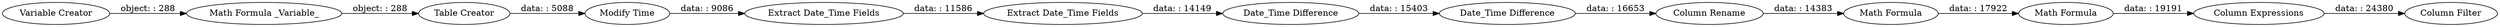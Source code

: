 digraph {
	"-2474577952403356736_7" [label="Variable Creator"]
	"-2474577952403356736_15" [label="Column Filter"]
	"-2474577952403356736_10" [label="Column Rename"]
	"-2474577952403356736_8" [label="Math Formula _Variable_"]
	"-2474577952403356736_4" [label="Date_Time Difference"]
	"-2474577952403356736_3" [label="Extract Date_Time Fields"]
	"-2474577952403356736_1" [label="Table Creator"]
	"-2474577952403356736_6" [label="Math Formula"]
	"-2474577952403356736_11" [label="Math Formula"]
	"-2474577952403356736_5" [label="Date_Time Difference"]
	"-2474577952403356736_12" [label="Column Expressions"]
	"-2474577952403356736_2" [label="Extract Date_Time Fields"]
	"-2474577952403356736_14" [label="Modify Time"]
	"-2474577952403356736_8" -> "-2474577952403356736_1" [label="object: : 288"]
	"-2474577952403356736_3" -> "-2474577952403356736_4" [label="data: : 14149"]
	"-2474577952403356736_14" -> "-2474577952403356736_2" [label="data: : 9086"]
	"-2474577952403356736_12" -> "-2474577952403356736_15" [label="data: : 24380"]
	"-2474577952403356736_6" -> "-2474577952403356736_11" [label="data: : 17922"]
	"-2474577952403356736_4" -> "-2474577952403356736_5" [label="data: : 15403"]
	"-2474577952403356736_5" -> "-2474577952403356736_10" [label="data: : 16653"]
	"-2474577952403356736_2" -> "-2474577952403356736_3" [label="data: : 11586"]
	"-2474577952403356736_7" -> "-2474577952403356736_8" [label="object: : 288"]
	"-2474577952403356736_11" -> "-2474577952403356736_12" [label="data: : 19191"]
	"-2474577952403356736_10" -> "-2474577952403356736_6" [label="data: : 14383"]
	"-2474577952403356736_1" -> "-2474577952403356736_14" [label="data: : 5088"]
	rankdir=LR
}
